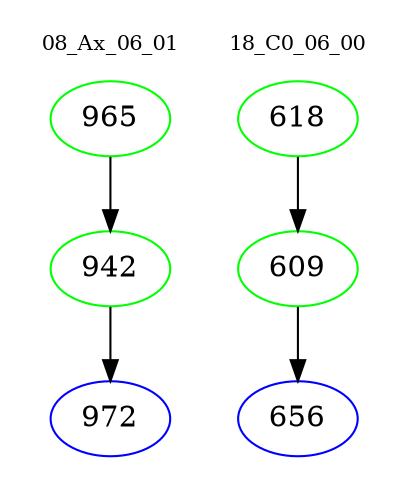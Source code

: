 digraph{
subgraph cluster_0 {
color = white
label = "08_Ax_06_01";
fontsize=10;
T0_965 [label="965", color="green"]
T0_965 -> T0_942 [color="black"]
T0_942 [label="942", color="green"]
T0_942 -> T0_972 [color="black"]
T0_972 [label="972", color="blue"]
}
subgraph cluster_1 {
color = white
label = "18_C0_06_00";
fontsize=10;
T1_618 [label="618", color="green"]
T1_618 -> T1_609 [color="black"]
T1_609 [label="609", color="green"]
T1_609 -> T1_656 [color="black"]
T1_656 [label="656", color="blue"]
}
}
